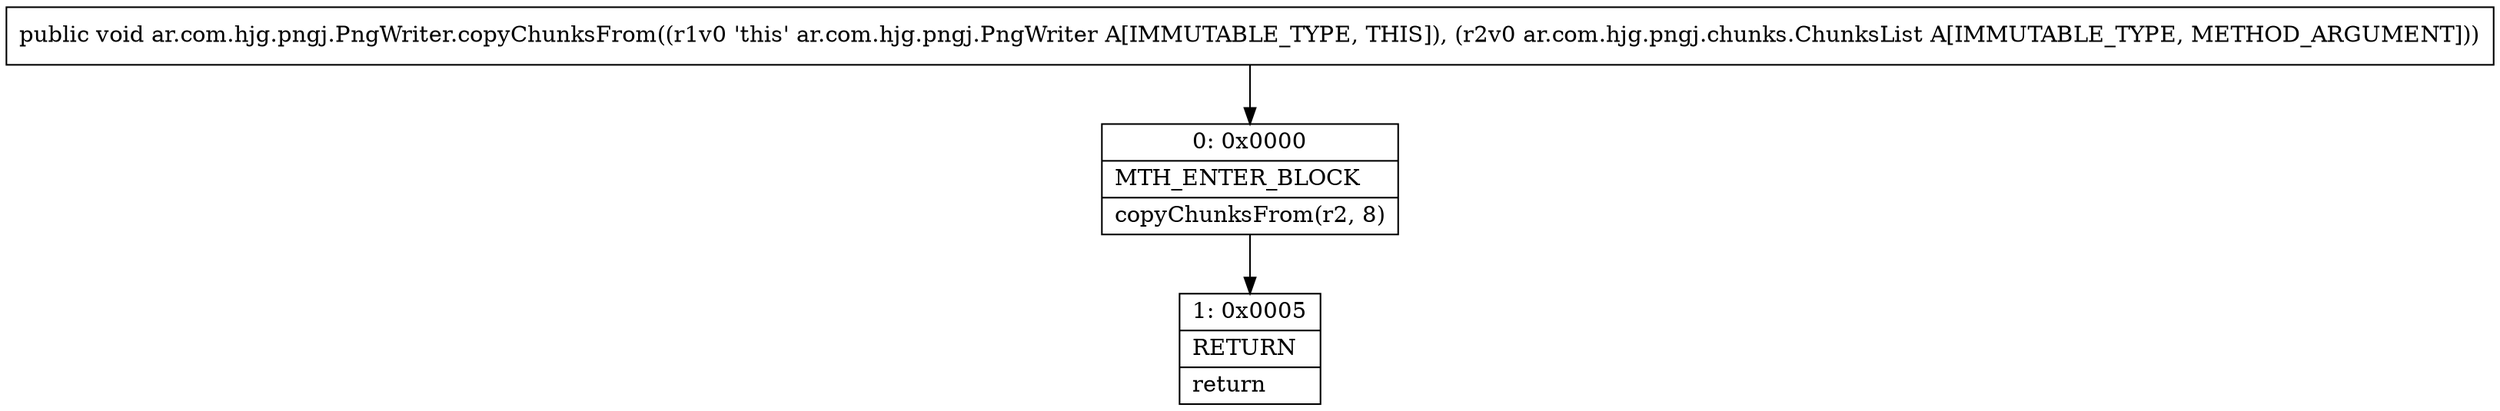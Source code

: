 digraph "CFG forar.com.hjg.pngj.PngWriter.copyChunksFrom(Lar\/com\/hjg\/pngj\/chunks\/ChunksList;)V" {
Node_0 [shape=record,label="{0\:\ 0x0000|MTH_ENTER_BLOCK\l|copyChunksFrom(r2, 8)\l}"];
Node_1 [shape=record,label="{1\:\ 0x0005|RETURN\l|return\l}"];
MethodNode[shape=record,label="{public void ar.com.hjg.pngj.PngWriter.copyChunksFrom((r1v0 'this' ar.com.hjg.pngj.PngWriter A[IMMUTABLE_TYPE, THIS]), (r2v0 ar.com.hjg.pngj.chunks.ChunksList A[IMMUTABLE_TYPE, METHOD_ARGUMENT])) }"];
MethodNode -> Node_0;
Node_0 -> Node_1;
}

